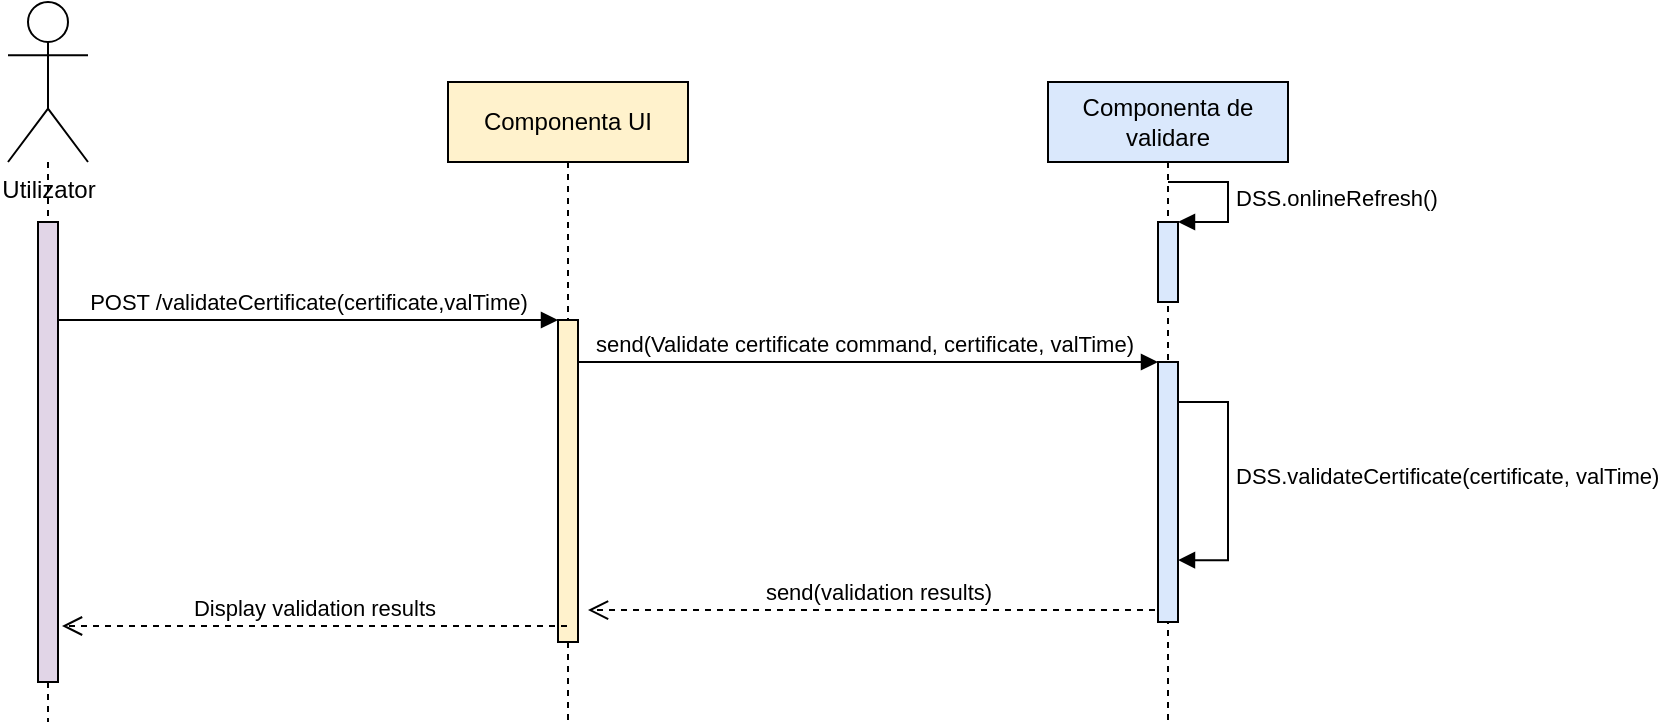 <mxfile version="20.8.16" type="device"><diagram name="Page-1" id="dNjJiznjFC2XsTZXeQsE"><mxGraphModel dx="2059" dy="1045" grid="1" gridSize="10" guides="1" tooltips="1" connect="1" arrows="1" fold="1" page="1" pageScale="1" pageWidth="827" pageHeight="1169" math="0" shadow="0"><root><mxCell id="0"/><mxCell id="1" parent="0"/><mxCell id="a22flwVoipuPd2GYDQb6-15" value="send(validation results)" style="html=1;verticalAlign=bottom;endArrow=open;dashed=1;endSize=8;rounded=0;strokeColor=#000000;fillColor=#dae8fc;entryX=1.5;entryY=0.901;entryDx=0;entryDy=0;entryPerimeter=0;" edge="1" source="a22flwVoipuPd2GYDQb6-4" parent="1" target="a22flwVoipuPd2GYDQb6-10"><mxGeometry relative="1" as="geometry"><mxPoint x="226" y="384" as="targetPoint"/><mxPoint x="491" y="383.5" as="sourcePoint"/></mxGeometry></mxCell><mxCell id="a22flwVoipuPd2GYDQb6-14" value="send(Validate certificate command, certificate, valTime)" style="html=1;verticalAlign=bottom;endArrow=block;entryX=0;entryY=0;rounded=0;strokeColor=#000000;fillColor=#dae8fc;" edge="1" target="a22flwVoipuPd2GYDQb6-13" parent="1" source="a22flwVoipuPd2GYDQb6-3"><mxGeometry relative="1" as="geometry"><mxPoint x="425" y="260" as="sourcePoint"/></mxGeometry></mxCell><mxCell id="a22flwVoipuPd2GYDQb6-2" value="" style="endArrow=none;dashed=1;html=1;rounded=0;startArrow=none;" edge="1" parent="1" source="a22flwVoipuPd2GYDQb6-5"><mxGeometry width="50" height="50" relative="1" as="geometry"><mxPoint x="160" y="280" as="sourcePoint"/><mxPoint x="-20" y="440" as="targetPoint"/></mxGeometry></mxCell><mxCell id="a22flwVoipuPd2GYDQb6-3" value="Componenta UI" style="shape=umlLifeline;perimeter=lifelinePerimeter;whiteSpace=wrap;html=1;container=1;collapsible=0;recursiveResize=0;outlineConnect=0;fillColor=#fff2cc;strokeColor=#000000;" vertex="1" parent="1"><mxGeometry x="180" y="120" width="120" height="320" as="geometry"/></mxCell><mxCell id="a22flwVoipuPd2GYDQb6-10" value="" style="html=1;points=[];perimeter=orthogonalPerimeter;strokeColor=#000000;fillColor=#fff2cc;" vertex="1" parent="a22flwVoipuPd2GYDQb6-3"><mxGeometry x="55" y="119" width="10" height="161" as="geometry"/></mxCell><mxCell id="a22flwVoipuPd2GYDQb6-4" value="Componenta de validare" style="shape=umlLifeline;perimeter=lifelinePerimeter;whiteSpace=wrap;html=1;container=1;collapsible=0;recursiveResize=0;outlineConnect=0;strokeColor=#000000;fillColor=#dae8fc;" vertex="1" parent="1"><mxGeometry x="480" y="120" width="120" height="320" as="geometry"/></mxCell><mxCell id="a22flwVoipuPd2GYDQb6-8" value="" style="html=1;points=[];perimeter=orthogonalPerimeter;strokeColor=#000000;fillColor=#dae8fc;" vertex="1" parent="a22flwVoipuPd2GYDQb6-4"><mxGeometry x="55" y="70" width="10" height="40" as="geometry"/></mxCell><mxCell id="a22flwVoipuPd2GYDQb6-9" value="DSS.onlineRefresh()" style="edgeStyle=orthogonalEdgeStyle;html=1;align=left;spacingLeft=2;endArrow=block;rounded=0;entryX=1;entryY=0;fillColor=#dae8fc;strokeColor=#000000;" edge="1" target="a22flwVoipuPd2GYDQb6-8" parent="a22flwVoipuPd2GYDQb6-4"><mxGeometry relative="1" as="geometry"><mxPoint x="60" y="50" as="sourcePoint"/><Array as="points"><mxPoint x="90" y="50"/></Array></mxGeometry></mxCell><mxCell id="a22flwVoipuPd2GYDQb6-17" value="DSS.validateCertificate(certificate, valTime)" style="edgeStyle=orthogonalEdgeStyle;html=1;align=left;spacingLeft=2;endArrow=block;rounded=0;strokeColor=#000000;entryX=1;entryY=0.762;entryDx=0;entryDy=0;entryPerimeter=0;" edge="1" target="a22flwVoipuPd2GYDQb6-13" parent="a22flwVoipuPd2GYDQb6-4"><mxGeometry relative="1" as="geometry"><mxPoint x="60" y="160" as="sourcePoint"/><Array as="points"><mxPoint x="90" y="160"/><mxPoint x="90" y="239"/></Array><mxPoint x="65" y="180" as="targetPoint"/></mxGeometry></mxCell><mxCell id="a22flwVoipuPd2GYDQb6-13" value="" style="html=1;points=[];perimeter=orthogonalPerimeter;strokeColor=#000000;fillColor=#dae8fc;" vertex="1" parent="a22flwVoipuPd2GYDQb6-4"><mxGeometry x="55" y="140" width="10" height="130" as="geometry"/></mxCell><mxCell id="a22flwVoipuPd2GYDQb6-6" value="" style="endArrow=none;dashed=1;html=1;rounded=0;" edge="1" parent="1" source="a22flwVoipuPd2GYDQb6-1" target="a22flwVoipuPd2GYDQb6-5"><mxGeometry width="50" height="50" relative="1" as="geometry"><mxPoint x="-20" y="160" as="sourcePoint"/><mxPoint x="-20" y="560" as="targetPoint"/></mxGeometry></mxCell><mxCell id="a22flwVoipuPd2GYDQb6-5" value="" style="html=1;points=[];perimeter=orthogonalPerimeter;strokeColor=#000000;fillColor=#e1d5e7;" vertex="1" parent="1"><mxGeometry x="-25" y="190" width="10" height="230" as="geometry"/></mxCell><mxCell id="a22flwVoipuPd2GYDQb6-1" value="Utilizator" style="shape=umlActor;verticalLabelPosition=bottom;verticalAlign=top;html=1;" vertex="1" parent="1"><mxGeometry x="-40" y="80" width="40" height="80" as="geometry"/></mxCell><mxCell id="a22flwVoipuPd2GYDQb6-11" value="POST /validateCertificate(certificate,valTime)" style="html=1;verticalAlign=bottom;endArrow=block;entryX=0;entryY=0;rounded=0;strokeColor=#000000;fillColor=#fff2cc;" edge="1" target="a22flwVoipuPd2GYDQb6-10" parent="1" source="a22flwVoipuPd2GYDQb6-5"><mxGeometry relative="1" as="geometry"><mxPoint x="145" y="239" as="sourcePoint"/></mxGeometry></mxCell><mxCell id="a22flwVoipuPd2GYDQb6-12" value="Display validation results" style="html=1;verticalAlign=bottom;endArrow=open;dashed=1;endSize=8;rounded=0;strokeColor=#000000;fillColor=#fff2cc;" edge="1" source="a22flwVoipuPd2GYDQb6-3" parent="1"><mxGeometry relative="1" as="geometry"><mxPoint x="-13" y="392" as="targetPoint"/><mxPoint x="212" y="391.95" as="sourcePoint"/></mxGeometry></mxCell></root></mxGraphModel></diagram></mxfile>